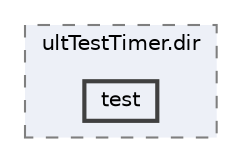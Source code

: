 digraph "linuxbuild/src/CMakeFiles/ultTestTimer.dir/test"
{
 // LATEX_PDF_SIZE
  bgcolor="transparent";
  edge [fontname=Helvetica,fontsize=10,labelfontname=Helvetica,labelfontsize=10];
  node [fontname=Helvetica,fontsize=10,shape=box,height=0.2,width=0.4];
  compound=true
  subgraph clusterdir_a82f180f488355418e958ae0ac9e25bc {
    graph [ bgcolor="#edf0f7", pencolor="grey50", label="ultTestTimer.dir", fontname=Helvetica,fontsize=10 style="filled,dashed", URL="dir_a82f180f488355418e958ae0ac9e25bc.html",tooltip=""]
  dir_c56133d2203a512b675c11433bbaf857 [label="test", fillcolor="#edf0f7", color="grey25", style="filled,bold", URL="dir_c56133d2203a512b675c11433bbaf857.html",tooltip=""];
  }
}
